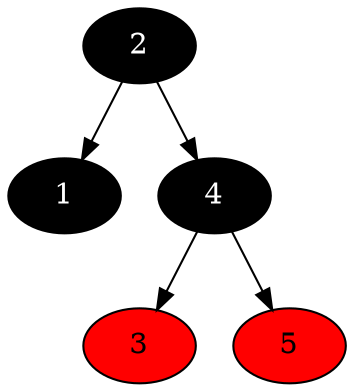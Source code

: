 digraph mentions {
2 -> 1
2 -> 4
4 -> 3
4 -> 5
2[style=filled, fillcolor=black, fontcolor=white]
1[style=filled, fillcolor=black, fontcolor=white]
4[style=filled, fillcolor=black, fontcolor=white]
3[style=filled, fillcolor=red]
5[style=filled, fillcolor=red]
}
